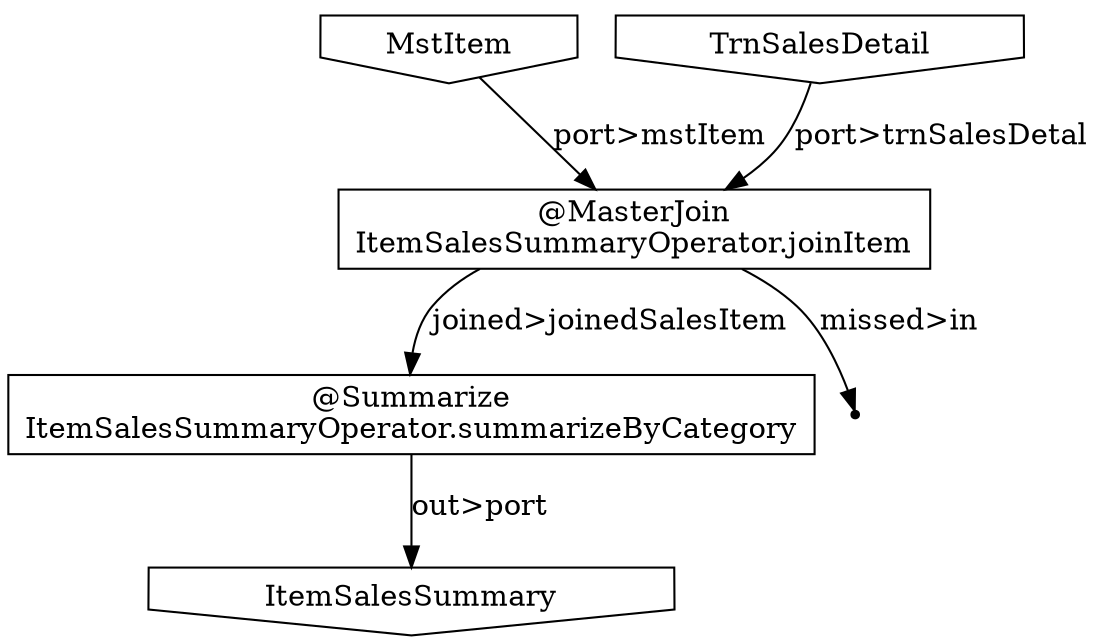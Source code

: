 digraph {
    "69e9d09b-88f9-4d53-ad48-d03168bb0c05" [shape=box, label="@MasterJoin\nItemSalesSummaryOperator.joinItem"];
    "a952db82-a72b-43ae-891c-b64021c475b7" [shape=box, label="@Summarize\nItemSalesSummaryOperator.summarizeByCategory"];
    "f413749a-f592-4759-bdcb-e5d4dcd0aff8" [shape=invhouse, label="MstItem"];
    "767d594a-edd2-4387-8604-39f202bd01ee" [shape=invhouse, label="ItemSalesSummary"];
    "f8e3f854-7bba-434b-a9ee-2ab4a7a20f65" [shape=invhouse, label="TrnSalesDetail"];
    "381d0dfc-d242-4146-aace-3daeeb1feb14" [shape=point];
    "69e9d09b-88f9-4d53-ad48-d03168bb0c05" -> "a952db82-a72b-43ae-891c-b64021c475b7" [label="joined>joinedSalesItem"];
    "69e9d09b-88f9-4d53-ad48-d03168bb0c05" -> "381d0dfc-d242-4146-aace-3daeeb1feb14" [label="missed>in"];
    "a952db82-a72b-43ae-891c-b64021c475b7" -> "767d594a-edd2-4387-8604-39f202bd01ee" [label="out>port"];
    "f413749a-f592-4759-bdcb-e5d4dcd0aff8" -> "69e9d09b-88f9-4d53-ad48-d03168bb0c05" [label="port>mstItem"];
    "f8e3f854-7bba-434b-a9ee-2ab4a7a20f65" -> "69e9d09b-88f9-4d53-ad48-d03168bb0c05" [label="port>trnSalesDetal"];
}
